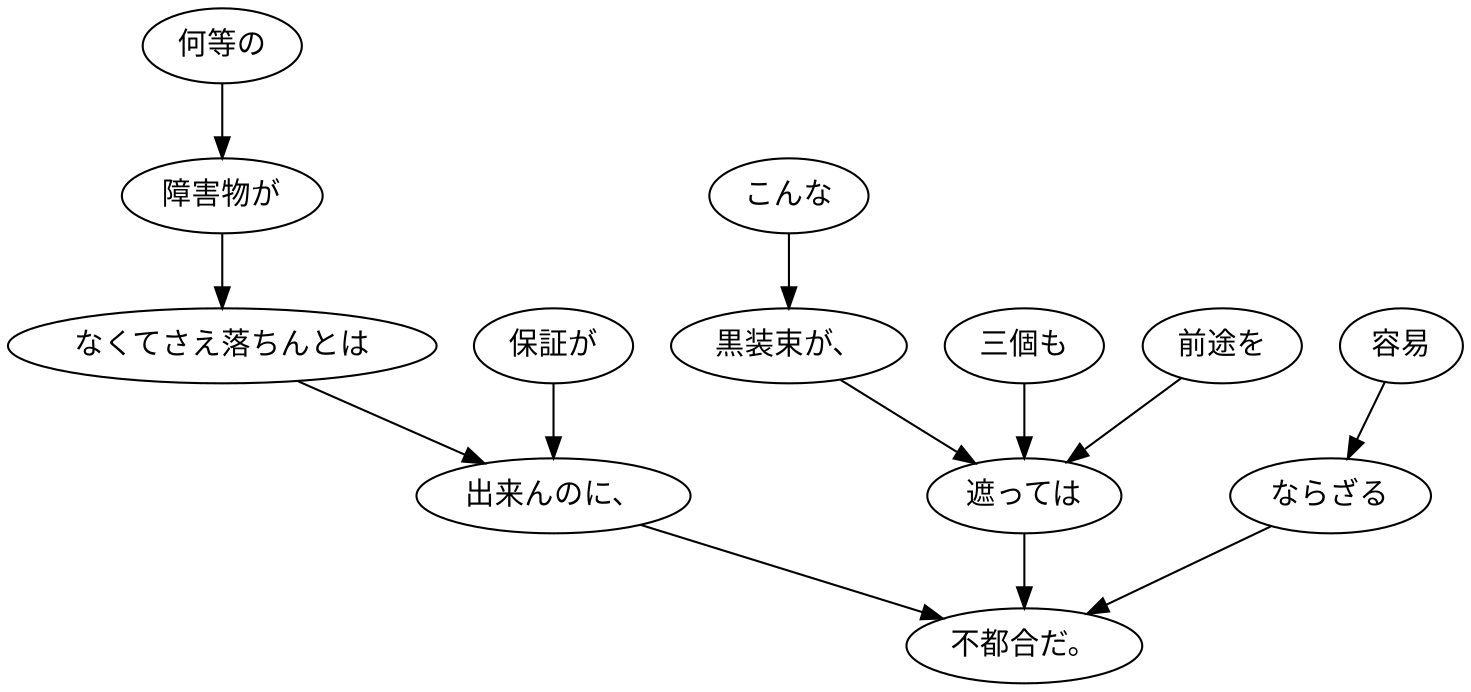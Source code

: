 digraph graph4144 {
	node0 [label="何等の"];
	node1 [label="障害物が"];
	node2 [label="なくてさえ落ちんとは"];
	node3 [label="保証が"];
	node4 [label="出来んのに、"];
	node5 [label="こんな"];
	node6 [label="黒装束が、"];
	node7 [label="三個も"];
	node8 [label="前途を"];
	node9 [label="遮っては"];
	node10 [label="容易"];
	node11 [label="ならざる"];
	node12 [label="不都合だ。"];
	node0 -> node1;
	node1 -> node2;
	node2 -> node4;
	node3 -> node4;
	node4 -> node12;
	node5 -> node6;
	node6 -> node9;
	node7 -> node9;
	node8 -> node9;
	node9 -> node12;
	node10 -> node11;
	node11 -> node12;
}
